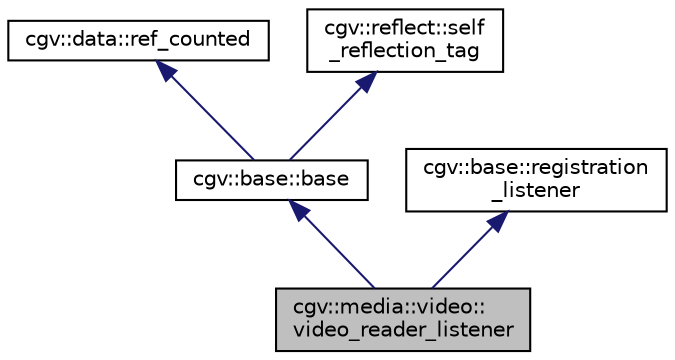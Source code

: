 digraph "cgv::media::video::video_reader_listener"
{
  bgcolor="transparent";
  edge [fontname="Helvetica",fontsize="10",labelfontname="Helvetica",labelfontsize="10"];
  node [fontname="Helvetica",fontsize="10",shape=record];
  Node1 [label="cgv::media::video::\lvideo_reader_listener",height=0.2,width=0.4,color="black", fillcolor="grey75", style="filled", fontcolor="black"];
  Node2 -> Node1 [dir="back",color="midnightblue",fontsize="10",style="solid",fontname="Helvetica"];
  Node2 [label="cgv::base::base",height=0.2,width=0.4,color="black",URL="$a00017.html"];
  Node3 -> Node2 [dir="back",color="midnightblue",fontsize="10",style="solid",fontname="Helvetica"];
  Node3 [label="cgv::data::ref_counted",height=0.2,width=0.4,color="black",URL="$a00072.html"];
  Node4 -> Node2 [dir="back",color="midnightblue",fontsize="10",style="solid",fontname="Helvetica"];
  Node4 [label="cgv::reflect::self\l_reflection_tag",height=0.2,width=0.4,color="black",URL="$a00218.html",tooltip="Derive from this class to announce implementation of the method self_reflect. "];
  Node5 -> Node1 [dir="back",color="midnightblue",fontsize="10",style="solid",fontname="Helvetica"];
  Node5 [label="cgv::base::registration\l_listener",height=0.2,width=0.4,color="black",URL="$a00043.html",tooltip="interfaces that allows to listen to registration events. "];
}

